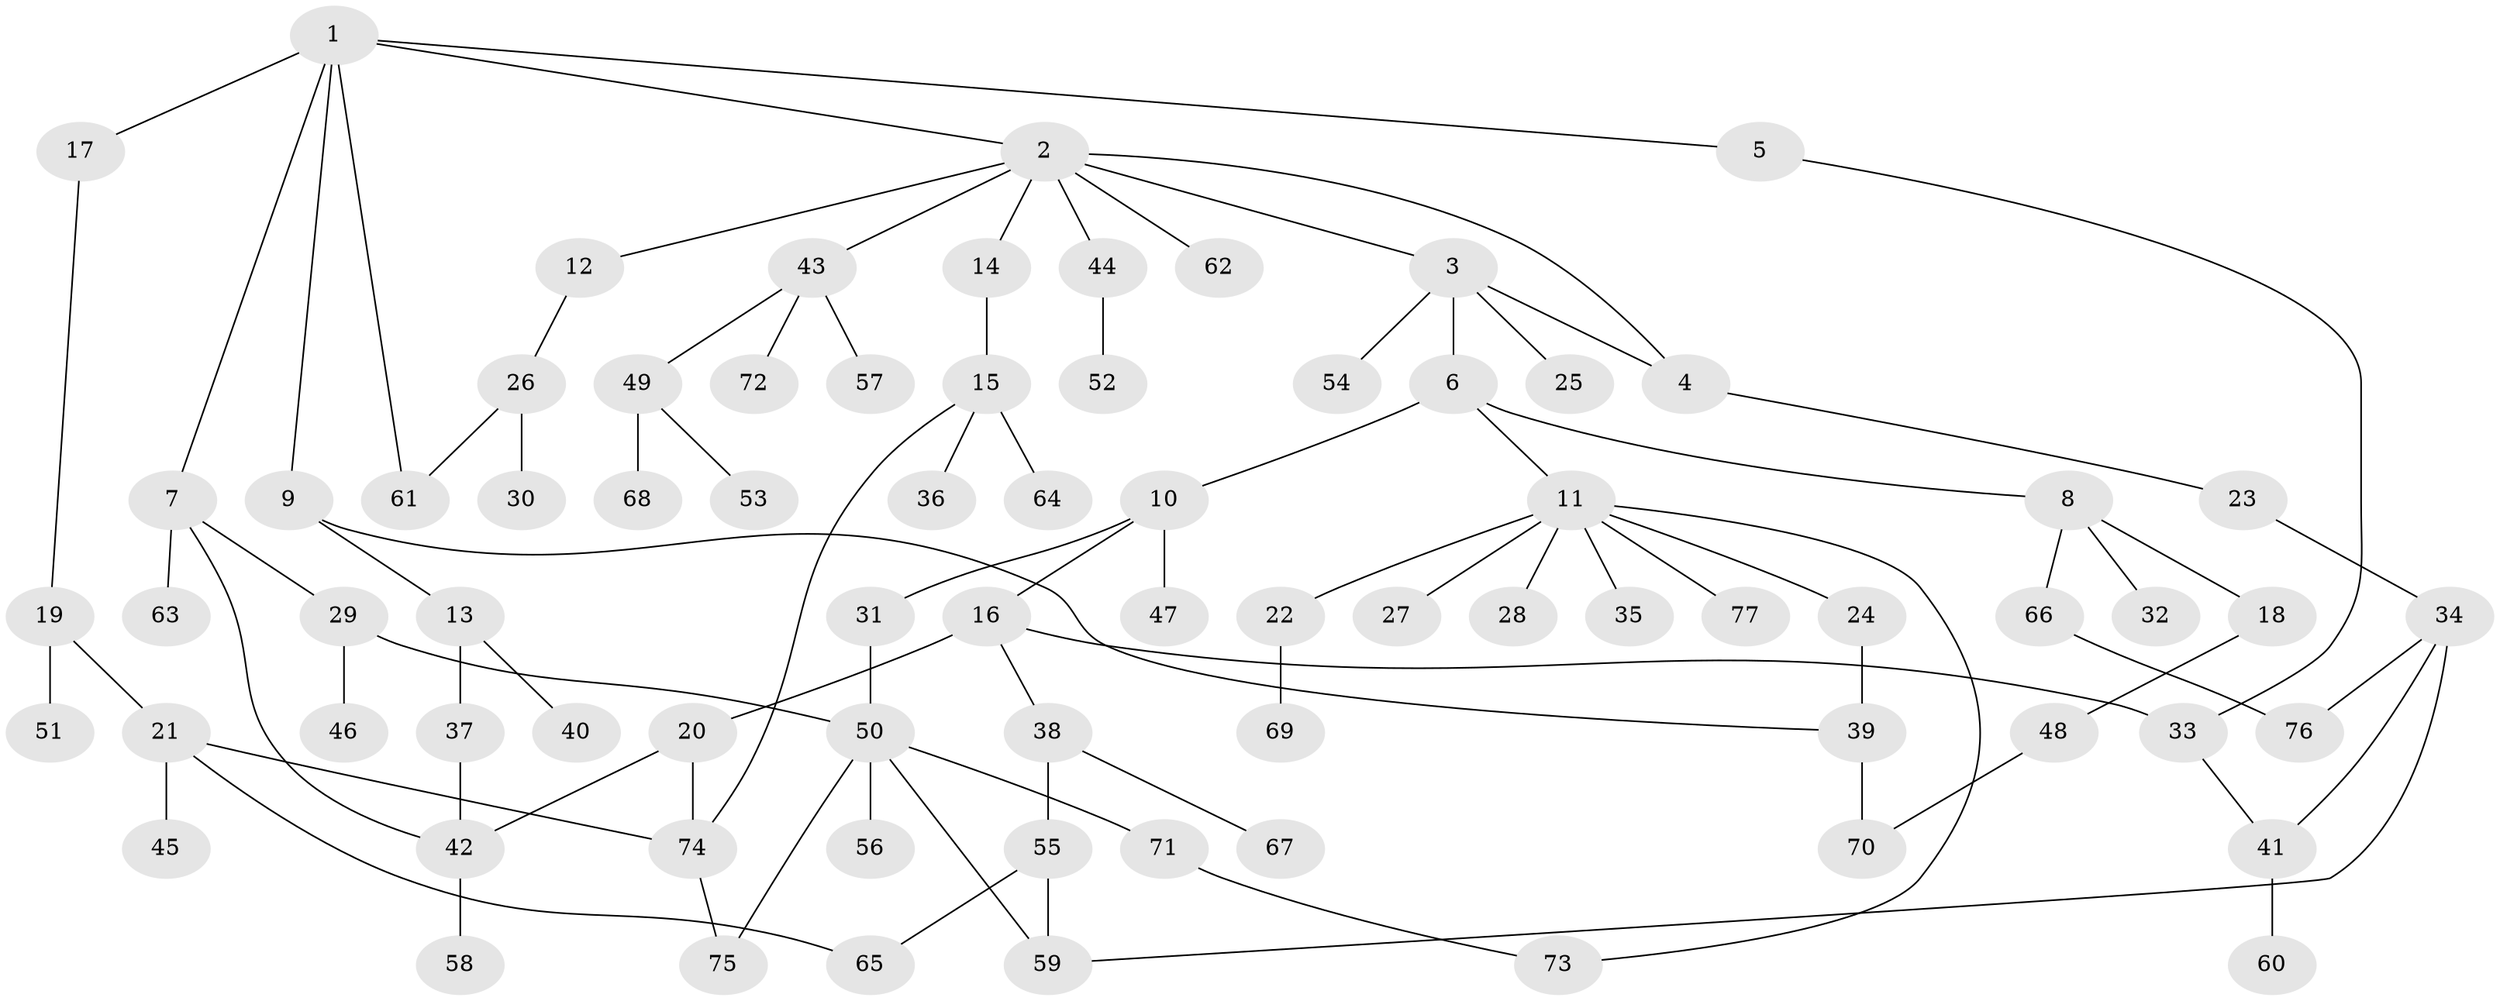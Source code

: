 // coarse degree distribution, {6: 0.021739130434782608, 7: 0.021739130434782608, 12: 0.021739130434782608, 2: 0.1956521739130435, 5: 0.043478260869565216, 3: 0.21739130434782608, 4: 0.06521739130434782, 9: 0.021739130434782608, 1: 0.391304347826087}
// Generated by graph-tools (version 1.1) at 2025/16/03/04/25 18:16:49]
// undirected, 77 vertices, 93 edges
graph export_dot {
graph [start="1"]
  node [color=gray90,style=filled];
  1;
  2;
  3;
  4;
  5;
  6;
  7;
  8;
  9;
  10;
  11;
  12;
  13;
  14;
  15;
  16;
  17;
  18;
  19;
  20;
  21;
  22;
  23;
  24;
  25;
  26;
  27;
  28;
  29;
  30;
  31;
  32;
  33;
  34;
  35;
  36;
  37;
  38;
  39;
  40;
  41;
  42;
  43;
  44;
  45;
  46;
  47;
  48;
  49;
  50;
  51;
  52;
  53;
  54;
  55;
  56;
  57;
  58;
  59;
  60;
  61;
  62;
  63;
  64;
  65;
  66;
  67;
  68;
  69;
  70;
  71;
  72;
  73;
  74;
  75;
  76;
  77;
  1 -- 2;
  1 -- 5;
  1 -- 7;
  1 -- 9;
  1 -- 17;
  1 -- 61;
  2 -- 3;
  2 -- 4;
  2 -- 12;
  2 -- 14;
  2 -- 43;
  2 -- 44;
  2 -- 62;
  3 -- 6;
  3 -- 25;
  3 -- 54;
  3 -- 4;
  4 -- 23;
  5 -- 33;
  6 -- 8;
  6 -- 10;
  6 -- 11;
  7 -- 29;
  7 -- 63;
  7 -- 42;
  8 -- 18;
  8 -- 32;
  8 -- 66;
  9 -- 13;
  9 -- 39;
  10 -- 16;
  10 -- 31;
  10 -- 47;
  11 -- 22;
  11 -- 24;
  11 -- 27;
  11 -- 28;
  11 -- 35;
  11 -- 77;
  11 -- 73;
  12 -- 26;
  13 -- 37;
  13 -- 40;
  14 -- 15;
  15 -- 36;
  15 -- 64;
  15 -- 74;
  16 -- 20;
  16 -- 38;
  16 -- 33;
  17 -- 19;
  18 -- 48;
  19 -- 21;
  19 -- 51;
  20 -- 42;
  20 -- 74;
  21 -- 45;
  21 -- 74;
  21 -- 65;
  22 -- 69;
  23 -- 34;
  24 -- 39;
  26 -- 30;
  26 -- 61;
  29 -- 46;
  29 -- 50;
  31 -- 50;
  33 -- 41;
  34 -- 59;
  34 -- 41;
  34 -- 76;
  37 -- 42;
  38 -- 55;
  38 -- 67;
  39 -- 70;
  41 -- 60;
  42 -- 58;
  43 -- 49;
  43 -- 57;
  43 -- 72;
  44 -- 52;
  48 -- 70;
  49 -- 53;
  49 -- 68;
  50 -- 56;
  50 -- 71;
  50 -- 75;
  50 -- 59;
  55 -- 65;
  55 -- 59;
  66 -- 76;
  71 -- 73;
  74 -- 75;
}
